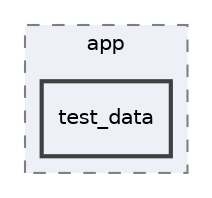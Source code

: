 digraph "/sam/repos/open-source/fmtm/src/backend/app/test_data"
{
 // LATEX_PDF_SIZE
  edge [fontname="Helvetica",fontsize="10",labelfontname="Helvetica",labelfontsize="10"];
  node [fontname="Helvetica",fontsize="10",shape=record];
  compound=true
  subgraph clusterdir_83c7eb4aad812b981700cf0adce5b6de {
    graph [ bgcolor="#edf0f7", pencolor="grey50", style="filled,dashed,", label="app", fontname="Helvetica", fontsize="10", URL="dir_83c7eb4aad812b981700cf0adce5b6de.html"]
  dir_909f6e2c185d78f3a848820b4af5dbe0 [shape=box, label="test_data", style="filled,bold,", fillcolor="#edf0f7", color="grey25", URL="dir_909f6e2c185d78f3a848820b4af5dbe0.html"];
  }
}
